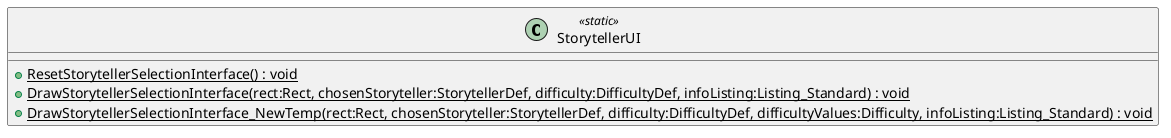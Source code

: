 @startuml
class StorytellerUI <<static>> {
    + {static} ResetStorytellerSelectionInterface() : void
    + {static} DrawStorytellerSelectionInterface(rect:Rect, chosenStoryteller:StorytellerDef, difficulty:DifficultyDef, infoListing:Listing_Standard) : void
    + {static} DrawStorytellerSelectionInterface_NewTemp(rect:Rect, chosenStoryteller:StorytellerDef, difficulty:DifficultyDef, difficultyValues:Difficulty, infoListing:Listing_Standard) : void
}
@enduml
